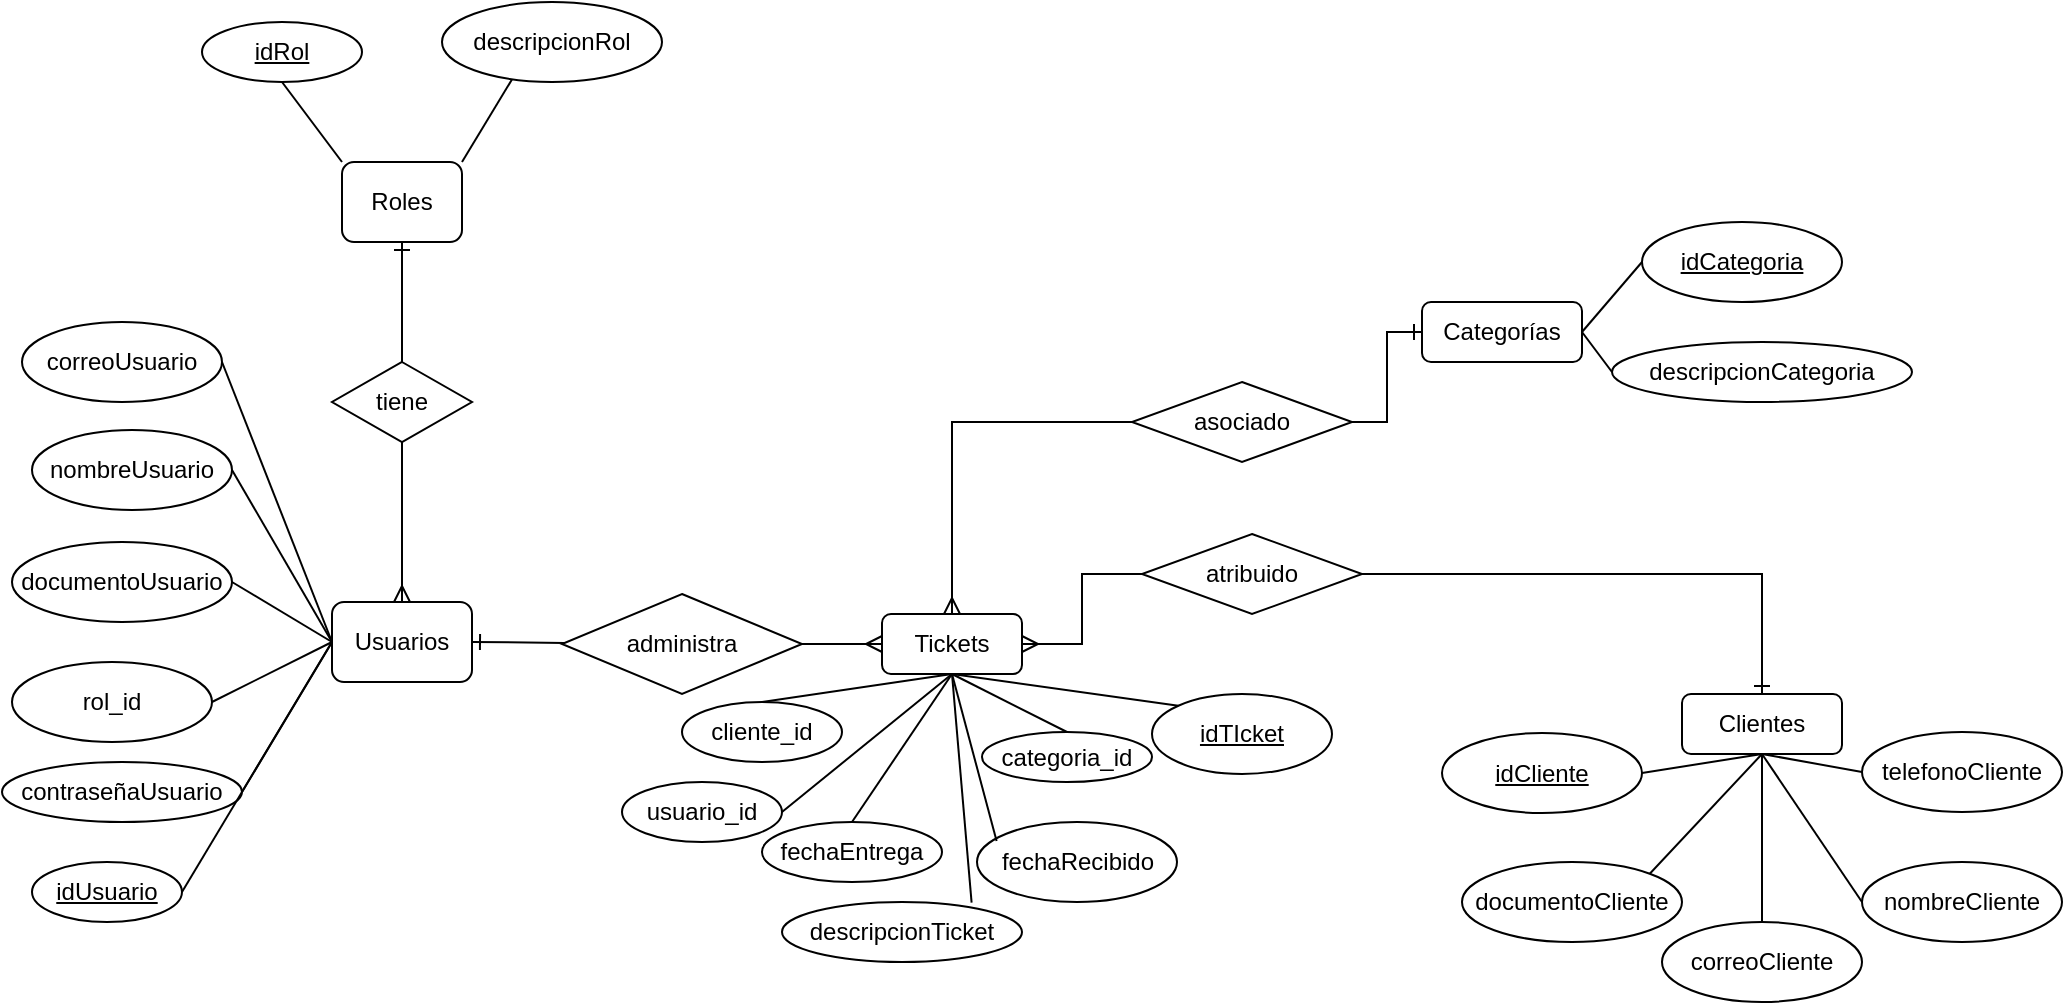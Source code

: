 <mxfile version="28.0.6">
  <diagram name="Página-1" id="txPRHYmsKgjHrLZpPKi9">
    <mxGraphModel dx="2625" dy="1429" grid="0" gridSize="10" guides="1" tooltips="1" connect="1" arrows="1" fold="1" page="1" pageScale="1" pageWidth="1169" pageHeight="827" math="0" shadow="0">
      <root>
        <mxCell id="0" />
        <mxCell id="1" parent="0" />
        <mxCell id="SaTmb7l_9GKVEBW_Qtbw-1" value="Roles" style="rounded=1;whiteSpace=wrap;html=1;" parent="1" vertex="1">
          <mxGeometry x="180" y="260" width="60" height="40" as="geometry" />
        </mxCell>
        <mxCell id="SaTmb7l_9GKVEBW_Qtbw-2" value="&lt;u&gt;idRol&lt;/u&gt;" style="ellipse;whiteSpace=wrap;html=1;" parent="1" vertex="1">
          <mxGeometry x="110" y="190" width="80" height="30" as="geometry" />
        </mxCell>
        <mxCell id="SaTmb7l_9GKVEBW_Qtbw-3" value="" style="endArrow=none;html=1;rounded=0;entryX=0.5;entryY=1;entryDx=0;entryDy=0;exitX=0;exitY=0;exitDx=0;exitDy=0;" parent="1" source="SaTmb7l_9GKVEBW_Qtbw-1" target="SaTmb7l_9GKVEBW_Qtbw-2" edge="1">
          <mxGeometry width="50" height="50" relative="1" as="geometry">
            <mxPoint x="60" y="340" as="sourcePoint" />
            <mxPoint x="110" y="290" as="targetPoint" />
          </mxGeometry>
        </mxCell>
        <mxCell id="SaTmb7l_9GKVEBW_Qtbw-4" value="descripcionRol" style="ellipse;whiteSpace=wrap;html=1;" parent="1" vertex="1">
          <mxGeometry x="230" y="180" width="110" height="40" as="geometry" />
        </mxCell>
        <mxCell id="SaTmb7l_9GKVEBW_Qtbw-5" value="" style="endArrow=none;html=1;rounded=0;entryX=1;entryY=0;entryDx=0;entryDy=0;exitX=0.318;exitY=0.968;exitDx=0;exitDy=0;exitPerimeter=0;" parent="1" source="SaTmb7l_9GKVEBW_Qtbw-4" target="SaTmb7l_9GKVEBW_Qtbw-1" edge="1">
          <mxGeometry width="50" height="50" relative="1" as="geometry">
            <mxPoint x="230" y="410" as="sourcePoint" />
            <mxPoint x="280" y="360" as="targetPoint" />
          </mxGeometry>
        </mxCell>
        <mxCell id="SaTmb7l_9GKVEBW_Qtbw-10" value="Usuarios" style="rounded=1;whiteSpace=wrap;html=1;" parent="1" vertex="1">
          <mxGeometry x="175" y="480" width="70" height="40" as="geometry" />
        </mxCell>
        <mxCell id="SaTmb7l_9GKVEBW_Qtbw-11" value="tiene" style="rhombus;whiteSpace=wrap;html=1;" parent="1" vertex="1">
          <mxGeometry x="175" y="360" width="70" height="40" as="geometry" />
        </mxCell>
        <mxCell id="SaTmb7l_9GKVEBW_Qtbw-12" value="" style="fontSize=12;html=1;endArrow=ERmany;rounded=0;entryX=0.5;entryY=0;entryDx=0;entryDy=0;exitX=0.5;exitY=1;exitDx=0;exitDy=0;" parent="1" source="SaTmb7l_9GKVEBW_Qtbw-11" target="SaTmb7l_9GKVEBW_Qtbw-10" edge="1">
          <mxGeometry width="100" height="100" relative="1" as="geometry">
            <mxPoint x="180" y="540" as="sourcePoint" />
            <mxPoint x="280" y="440" as="targetPoint" />
          </mxGeometry>
        </mxCell>
        <mxCell id="SaTmb7l_9GKVEBW_Qtbw-13" value="" style="fontSize=12;html=1;endArrow=ERone;endFill=1;rounded=0;entryX=0.5;entryY=1;entryDx=0;entryDy=0;" parent="1" source="SaTmb7l_9GKVEBW_Qtbw-11" target="SaTmb7l_9GKVEBW_Qtbw-1" edge="1">
          <mxGeometry width="100" height="100" relative="1" as="geometry">
            <mxPoint x="310" y="420" as="sourcePoint" />
            <mxPoint x="250" y="340" as="targetPoint" />
          </mxGeometry>
        </mxCell>
        <mxCell id="SaTmb7l_9GKVEBW_Qtbw-14" value="idUsuario" style="ellipse;whiteSpace=wrap;html=1;align=center;fontStyle=4;" parent="1" vertex="1">
          <mxGeometry x="25" y="610" width="75" height="30" as="geometry" />
        </mxCell>
        <mxCell id="SaTmb7l_9GKVEBW_Qtbw-15" value="rol_id" style="ellipse;whiteSpace=wrap;html=1;align=center;" parent="1" vertex="1">
          <mxGeometry x="15" y="510" width="100" height="40" as="geometry" />
        </mxCell>
        <mxCell id="SaTmb7l_9GKVEBW_Qtbw-16" value="correoUsuario" style="ellipse;whiteSpace=wrap;html=1;align=center;" parent="1" vertex="1">
          <mxGeometry x="20" y="340" width="100" height="40" as="geometry" />
        </mxCell>
        <mxCell id="SaTmb7l_9GKVEBW_Qtbw-17" value="documentoUsuario" style="ellipse;whiteSpace=wrap;html=1;align=center;" parent="1" vertex="1">
          <mxGeometry x="15" y="450" width="110" height="40" as="geometry" />
        </mxCell>
        <mxCell id="SaTmb7l_9GKVEBW_Qtbw-18" value="contraseñaUsuario" style="ellipse;whiteSpace=wrap;html=1;align=center;" parent="1" vertex="1">
          <mxGeometry x="10" y="560" width="120" height="30" as="geometry" />
        </mxCell>
        <mxCell id="SaTmb7l_9GKVEBW_Qtbw-19" value="&lt;u&gt;idTIcket&lt;/u&gt;" style="ellipse;whiteSpace=wrap;html=1;align=center;" parent="1" vertex="1">
          <mxGeometry x="585" y="526" width="90" height="40" as="geometry" />
        </mxCell>
        <mxCell id="SaTmb7l_9GKVEBW_Qtbw-20" value="nombreUsuario" style="ellipse;whiteSpace=wrap;html=1;align=center;" parent="1" vertex="1">
          <mxGeometry x="25" y="394" width="100" height="40" as="geometry" />
        </mxCell>
        <mxCell id="SaTmb7l_9GKVEBW_Qtbw-21" value="descripcionTicket" style="ellipse;whiteSpace=wrap;html=1;align=center;" parent="1" vertex="1">
          <mxGeometry x="400" y="630" width="120" height="30" as="geometry" />
        </mxCell>
        <mxCell id="SaTmb7l_9GKVEBW_Qtbw-22" value="" style="endArrow=none;html=1;rounded=0;entryX=0;entryY=0.5;entryDx=0;entryDy=0;exitX=1;exitY=0.5;exitDx=0;exitDy=0;" parent="1" source="SaTmb7l_9GKVEBW_Qtbw-15" target="SaTmb7l_9GKVEBW_Qtbw-10" edge="1">
          <mxGeometry width="50" height="50" relative="1" as="geometry">
            <mxPoint x="30" y="440" as="sourcePoint" />
            <mxPoint x="80" y="390" as="targetPoint" />
          </mxGeometry>
        </mxCell>
        <mxCell id="SaTmb7l_9GKVEBW_Qtbw-23" value="" style="endArrow=none;html=1;rounded=0;entryX=0;entryY=0.5;entryDx=0;entryDy=0;exitX=1;exitY=0.5;exitDx=0;exitDy=0;" parent="1" source="SaTmb7l_9GKVEBW_Qtbw-20" target="SaTmb7l_9GKVEBW_Qtbw-10" edge="1">
          <mxGeometry width="50" height="50" relative="1" as="geometry">
            <mxPoint x="140" y="580" as="sourcePoint" />
            <mxPoint x="190" y="530" as="targetPoint" />
          </mxGeometry>
        </mxCell>
        <mxCell id="SaTmb7l_9GKVEBW_Qtbw-24" value="" style="endArrow=none;html=1;rounded=0;entryX=0;entryY=0.5;entryDx=0;entryDy=0;exitX=1;exitY=0.5;exitDx=0;exitDy=0;" parent="1" source="SaTmb7l_9GKVEBW_Qtbw-17" target="SaTmb7l_9GKVEBW_Qtbw-10" edge="1">
          <mxGeometry width="50" height="50" relative="1" as="geometry">
            <mxPoint x="190" y="590" as="sourcePoint" />
            <mxPoint x="240" y="540" as="targetPoint" />
          </mxGeometry>
        </mxCell>
        <mxCell id="SaTmb7l_9GKVEBW_Qtbw-25" value="" style="endArrow=none;html=1;rounded=0;entryX=0;entryY=0.5;entryDx=0;entryDy=0;exitX=1;exitY=0.5;exitDx=0;exitDy=0;" parent="1" source="SaTmb7l_9GKVEBW_Qtbw-18" target="SaTmb7l_9GKVEBW_Qtbw-10" edge="1">
          <mxGeometry width="50" height="50" relative="1" as="geometry">
            <mxPoint x="130" y="670" as="sourcePoint" />
            <mxPoint x="180" y="620" as="targetPoint" />
          </mxGeometry>
        </mxCell>
        <mxCell id="SaTmb7l_9GKVEBW_Qtbw-26" value="" style="endArrow=none;html=1;rounded=0;entryX=0;entryY=0.5;entryDx=0;entryDy=0;exitX=1;exitY=0.5;exitDx=0;exitDy=0;" parent="1" source="SaTmb7l_9GKVEBW_Qtbw-14" target="SaTmb7l_9GKVEBW_Qtbw-10" edge="1">
          <mxGeometry width="50" height="50" relative="1" as="geometry">
            <mxPoint x="370" y="660" as="sourcePoint" />
            <mxPoint x="420" y="610" as="targetPoint" />
          </mxGeometry>
        </mxCell>
        <mxCell id="SaTmb7l_9GKVEBW_Qtbw-27" value="" style="endArrow=none;html=1;rounded=0;entryX=1;entryY=0.5;entryDx=0;entryDy=0;exitX=0;exitY=0.5;exitDx=0;exitDy=0;" parent="1" source="SaTmb7l_9GKVEBW_Qtbw-10" target="SaTmb7l_9GKVEBW_Qtbw-16" edge="1">
          <mxGeometry width="50" height="50" relative="1" as="geometry">
            <mxPoint x="240" y="480" as="sourcePoint" />
            <mxPoint x="290" y="430" as="targetPoint" />
          </mxGeometry>
        </mxCell>
        <mxCell id="SaTmb7l_9GKVEBW_Qtbw-28" value="Tickets" style="rounded=1;whiteSpace=wrap;html=1;direction=west;" parent="1" vertex="1">
          <mxGeometry x="450" y="486" width="70" height="30" as="geometry" />
        </mxCell>
        <mxCell id="SaTmb7l_9GKVEBW_Qtbw-29" value="administra" style="rhombus;whiteSpace=wrap;html=1;" parent="1" vertex="1">
          <mxGeometry x="290" y="476" width="120" height="50" as="geometry" />
        </mxCell>
        <mxCell id="MCarTXFx132W-c3fH0K--2" value="" style="fontSize=12;html=1;endArrow=ERmany;rounded=0;entryX=1;entryY=0.5;entryDx=0;entryDy=0;exitX=1;exitY=0.5;exitDx=0;exitDy=0;" parent="1" source="SaTmb7l_9GKVEBW_Qtbw-29" target="SaTmb7l_9GKVEBW_Qtbw-28" edge="1">
          <mxGeometry width="100" height="100" relative="1" as="geometry">
            <mxPoint x="230" y="616" as="sourcePoint" />
            <mxPoint x="310" y="696" as="targetPoint" />
          </mxGeometry>
        </mxCell>
        <mxCell id="MCarTXFx132W-c3fH0K--3" value="" style="fontSize=12;html=1;endArrow=ERone;endFill=1;rounded=0;entryX=1;entryY=0.5;entryDx=0;entryDy=0;" parent="1" source="SaTmb7l_9GKVEBW_Qtbw-29" target="SaTmb7l_9GKVEBW_Qtbw-10" edge="1">
          <mxGeometry width="100" height="100" relative="1" as="geometry">
            <mxPoint x="230" y="420" as="sourcePoint" />
            <mxPoint x="230" y="360" as="targetPoint" />
          </mxGeometry>
        </mxCell>
        <mxCell id="MCarTXFx132W-c3fH0K--4" value="cliente_id" style="ellipse;whiteSpace=wrap;html=1;align=center;" parent="1" vertex="1">
          <mxGeometry x="350" y="530" width="80" height="30" as="geometry" />
        </mxCell>
        <mxCell id="MCarTXFx132W-c3fH0K--5" value="correoCliente" style="ellipse;whiteSpace=wrap;html=1;align=center;" parent="1" vertex="1">
          <mxGeometry x="840" y="640" width="100" height="40" as="geometry" />
        </mxCell>
        <mxCell id="MCarTXFx132W-c3fH0K--6" value="categoria_id" style="ellipse;whiteSpace=wrap;html=1;align=center;" parent="1" vertex="1">
          <mxGeometry x="500" y="545" width="85" height="25" as="geometry" />
        </mxCell>
        <mxCell id="MCarTXFx132W-c3fH0K--7" value="usuario_id" style="ellipse;whiteSpace=wrap;html=1;align=center;" parent="1" vertex="1">
          <mxGeometry x="320" y="570" width="80" height="30" as="geometry" />
        </mxCell>
        <mxCell id="MCarTXFx132W-c3fH0K--8" value="documentoCliente" style="ellipse;whiteSpace=wrap;html=1;align=center;" parent="1" vertex="1">
          <mxGeometry x="740" y="610" width="110" height="40" as="geometry" />
        </mxCell>
        <mxCell id="MCarTXFx132W-c3fH0K--9" value="telefonoCliente" style="ellipse;whiteSpace=wrap;html=1;align=center;" parent="1" vertex="1">
          <mxGeometry x="940" y="545" width="100" height="40" as="geometry" />
        </mxCell>
        <mxCell id="MCarTXFx132W-c3fH0K--10" value="fechaEntrega" style="ellipse;whiteSpace=wrap;html=1;align=center;" parent="1" vertex="1">
          <mxGeometry x="390" y="590" width="90" height="30" as="geometry" />
        </mxCell>
        <mxCell id="MCarTXFx132W-c3fH0K--11" value="fechaRecibido" style="ellipse;whiteSpace=wrap;html=1;align=center;" parent="1" vertex="1">
          <mxGeometry x="497.5" y="590" width="100" height="40" as="geometry" />
        </mxCell>
        <mxCell id="MCarTXFx132W-c3fH0K--13" value="" style="endArrow=none;html=1;rounded=0;entryX=0.5;entryY=0;entryDx=0;entryDy=0;exitX=0.5;exitY=0;exitDx=0;exitDy=0;" parent="1" source="MCarTXFx132W-c3fH0K--4" target="SaTmb7l_9GKVEBW_Qtbw-28" edge="1">
          <mxGeometry width="50" height="50" relative="1" as="geometry">
            <mxPoint x="540" y="420" as="sourcePoint" />
            <mxPoint x="590" y="370" as="targetPoint" />
          </mxGeometry>
        </mxCell>
        <mxCell id="MCarTXFx132W-c3fH0K--14" value="" style="endArrow=none;html=1;rounded=0;entryX=0.5;entryY=0;entryDx=0;entryDy=0;exitX=0.5;exitY=0;exitDx=0;exitDy=0;" parent="1" source="MCarTXFx132W-c3fH0K--6" target="SaTmb7l_9GKVEBW_Qtbw-28" edge="1">
          <mxGeometry width="50" height="50" relative="1" as="geometry">
            <mxPoint x="680" y="430" as="sourcePoint" />
            <mxPoint x="730" y="380" as="targetPoint" />
          </mxGeometry>
        </mxCell>
        <mxCell id="MCarTXFx132W-c3fH0K--15" value="" style="endArrow=none;html=1;rounded=0;entryX=0.5;entryY=0;entryDx=0;entryDy=0;exitX=1;exitY=0.5;exitDx=0;exitDy=0;" parent="1" source="MCarTXFx132W-c3fH0K--7" target="SaTmb7l_9GKVEBW_Qtbw-28" edge="1">
          <mxGeometry width="50" height="50" relative="1" as="geometry">
            <mxPoint x="600" y="490" as="sourcePoint" />
            <mxPoint x="650" y="440" as="targetPoint" />
          </mxGeometry>
        </mxCell>
        <mxCell id="MCarTXFx132W-c3fH0K--16" value="" style="endArrow=none;html=1;rounded=0;entryX=0.5;entryY=0;entryDx=0;entryDy=0;exitX=0.5;exitY=0;exitDx=0;exitDy=0;" parent="1" source="MCarTXFx132W-c3fH0K--10" target="SaTmb7l_9GKVEBW_Qtbw-28" edge="1">
          <mxGeometry width="50" height="50" relative="1" as="geometry">
            <mxPoint x="770" y="480" as="sourcePoint" />
            <mxPoint x="820" y="430" as="targetPoint" />
          </mxGeometry>
        </mxCell>
        <mxCell id="MCarTXFx132W-c3fH0K--17" value="" style="endArrow=none;html=1;rounded=0;entryX=0.5;entryY=0;entryDx=0;entryDy=0;exitX=0.79;exitY=0.011;exitDx=0;exitDy=0;exitPerimeter=0;" parent="1" source="SaTmb7l_9GKVEBW_Qtbw-21" target="SaTmb7l_9GKVEBW_Qtbw-28" edge="1">
          <mxGeometry width="50" height="50" relative="1" as="geometry">
            <mxPoint x="820" y="420" as="sourcePoint" />
            <mxPoint x="870" y="370" as="targetPoint" />
          </mxGeometry>
        </mxCell>
        <mxCell id="MCarTXFx132W-c3fH0K--18" value="" style="endArrow=none;html=1;rounded=0;entryX=0.5;entryY=0;entryDx=0;entryDy=0;exitX=0.098;exitY=0.238;exitDx=0;exitDy=0;exitPerimeter=0;" parent="1" source="MCarTXFx132W-c3fH0K--11" target="SaTmb7l_9GKVEBW_Qtbw-28" edge="1">
          <mxGeometry width="50" height="50" relative="1" as="geometry">
            <mxPoint x="790" y="450" as="sourcePoint" />
            <mxPoint x="840" y="400" as="targetPoint" />
          </mxGeometry>
        </mxCell>
        <mxCell id="MCarTXFx132W-c3fH0K--19" value="" style="endArrow=none;html=1;rounded=0;entryX=0.5;entryY=0;entryDx=0;entryDy=0;exitX=0;exitY=0;exitDx=0;exitDy=0;" parent="1" source="SaTmb7l_9GKVEBW_Qtbw-19" target="SaTmb7l_9GKVEBW_Qtbw-28" edge="1">
          <mxGeometry width="50" height="50" relative="1" as="geometry">
            <mxPoint x="600" y="450" as="sourcePoint" />
            <mxPoint x="650" y="400" as="targetPoint" />
          </mxGeometry>
        </mxCell>
        <mxCell id="MCarTXFx132W-c3fH0K--24" value="&lt;u&gt;idCliente&lt;/u&gt;" style="ellipse;whiteSpace=wrap;html=1;align=center;" parent="1" vertex="1">
          <mxGeometry x="730" y="545.5" width="100" height="40" as="geometry" />
        </mxCell>
        <mxCell id="MCarTXFx132W-c3fH0K--25" value="&lt;u&gt;idCategoria&lt;/u&gt;" style="ellipse;whiteSpace=wrap;html=1;align=center;" parent="1" vertex="1">
          <mxGeometry x="830" y="290" width="100" height="40" as="geometry" />
        </mxCell>
        <mxCell id="MCarTXFx132W-c3fH0K--26" value="nombreCliente" style="ellipse;whiteSpace=wrap;html=1;align=center;" parent="1" vertex="1">
          <mxGeometry x="940" y="610" width="100" height="40" as="geometry" />
        </mxCell>
        <mxCell id="MCarTXFx132W-c3fH0K--30" value="Clientes" style="rounded=1;whiteSpace=wrap;html=1;" parent="1" vertex="1">
          <mxGeometry x="850" y="526" width="80" height="30" as="geometry" />
        </mxCell>
        <mxCell id="MCarTXFx132W-c3fH0K--31" value="Categorías" style="rounded=1;whiteSpace=wrap;html=1;" parent="1" vertex="1">
          <mxGeometry x="720" y="330" width="80" height="30" as="geometry" />
        </mxCell>
        <mxCell id="MCarTXFx132W-c3fH0K--32" value="atribuido" style="rhombus;whiteSpace=wrap;html=1;" parent="1" vertex="1">
          <mxGeometry x="580" y="446" width="110" height="40" as="geometry" />
        </mxCell>
        <mxCell id="MCarTXFx132W-c3fH0K--33" value="asociado" style="rhombus;whiteSpace=wrap;html=1;" parent="1" vertex="1">
          <mxGeometry x="575" y="370" width="110" height="40" as="geometry" />
        </mxCell>
        <mxCell id="MCarTXFx132W-c3fH0K--34" value="" style="edgeStyle=entityRelationEdgeStyle;fontSize=12;html=1;endArrow=ERmany;rounded=0;entryX=0;entryY=0.5;entryDx=0;entryDy=0;exitX=0;exitY=0.5;exitDx=0;exitDy=0;" parent="1" source="MCarTXFx132W-c3fH0K--32" target="SaTmb7l_9GKVEBW_Qtbw-28" edge="1">
          <mxGeometry width="100" height="100" relative="1" as="geometry">
            <mxPoint x="430" y="470" as="sourcePoint" />
            <mxPoint x="530" y="370" as="targetPoint" />
          </mxGeometry>
        </mxCell>
        <mxCell id="MCarTXFx132W-c3fH0K--36" value="" style="edgeStyle=orthogonalEdgeStyle;fontSize=12;html=1;endArrow=ERmany;rounded=0;entryX=0.5;entryY=1;entryDx=0;entryDy=0;exitX=0;exitY=0.5;exitDx=0;exitDy=0;" parent="1" source="MCarTXFx132W-c3fH0K--33" target="SaTmb7l_9GKVEBW_Qtbw-28" edge="1">
          <mxGeometry width="100" height="100" relative="1" as="geometry">
            <mxPoint x="440" y="380" as="sourcePoint" />
            <mxPoint x="380" y="415" as="targetPoint" />
          </mxGeometry>
        </mxCell>
        <mxCell id="MCarTXFx132W-c3fH0K--37" value="" style="edgeStyle=orthogonalEdgeStyle;fontSize=12;html=1;endArrow=ERone;endFill=1;rounded=0;entryX=0;entryY=0.5;entryDx=0;entryDy=0;exitX=1;exitY=0.5;exitDx=0;exitDy=0;" parent="1" source="MCarTXFx132W-c3fH0K--33" target="MCarTXFx132W-c3fH0K--31" edge="1">
          <mxGeometry width="100" height="100" relative="1" as="geometry">
            <mxPoint x="630" y="760" as="sourcePoint" />
            <mxPoint x="730" y="660" as="targetPoint" />
          </mxGeometry>
        </mxCell>
        <mxCell id="MCarTXFx132W-c3fH0K--38" value="" style="edgeStyle=orthogonalEdgeStyle;fontSize=12;html=1;endArrow=ERone;endFill=1;rounded=0;entryX=0.5;entryY=0;entryDx=0;entryDy=0;exitX=1;exitY=0.5;exitDx=0;exitDy=0;" parent="1" source="MCarTXFx132W-c3fH0K--32" target="MCarTXFx132W-c3fH0K--30" edge="1">
          <mxGeometry width="100" height="100" relative="1" as="geometry">
            <mxPoint x="800" y="515" as="sourcePoint" />
            <mxPoint x="835" y="470" as="targetPoint" />
          </mxGeometry>
        </mxCell>
        <mxCell id="MCarTXFx132W-c3fH0K--39" value="" style="endArrow=none;html=1;rounded=0;entryX=0.5;entryY=1;entryDx=0;entryDy=0;exitX=1;exitY=0.5;exitDx=0;exitDy=0;" parent="1" source="MCarTXFx132W-c3fH0K--24" target="MCarTXFx132W-c3fH0K--30" edge="1">
          <mxGeometry width="50" height="50" relative="1" as="geometry">
            <mxPoint x="750" y="790" as="sourcePoint" />
            <mxPoint x="800" y="740" as="targetPoint" />
          </mxGeometry>
        </mxCell>
        <mxCell id="MCarTXFx132W-c3fH0K--40" value="" style="endArrow=none;html=1;rounded=0;entryX=0.5;entryY=1;entryDx=0;entryDy=0;exitX=1;exitY=0;exitDx=0;exitDy=0;" parent="1" source="MCarTXFx132W-c3fH0K--8" target="MCarTXFx132W-c3fH0K--30" edge="1">
          <mxGeometry width="50" height="50" relative="1" as="geometry">
            <mxPoint x="900" y="770" as="sourcePoint" />
            <mxPoint x="950" y="720" as="targetPoint" />
          </mxGeometry>
        </mxCell>
        <mxCell id="MCarTXFx132W-c3fH0K--41" value="" style="endArrow=none;html=1;rounded=0;entryX=0.5;entryY=1;entryDx=0;entryDy=0;exitX=0.5;exitY=0;exitDx=0;exitDy=0;" parent="1" source="MCarTXFx132W-c3fH0K--5" target="MCarTXFx132W-c3fH0K--30" edge="1">
          <mxGeometry width="50" height="50" relative="1" as="geometry">
            <mxPoint x="720" y="800" as="sourcePoint" />
            <mxPoint x="770" y="750" as="targetPoint" />
          </mxGeometry>
        </mxCell>
        <mxCell id="MCarTXFx132W-c3fH0K--42" value="" style="endArrow=none;html=1;rounded=0;entryX=0.5;entryY=1;entryDx=0;entryDy=0;exitX=0;exitY=0.5;exitDx=0;exitDy=0;" parent="1" source="MCarTXFx132W-c3fH0K--9" target="MCarTXFx132W-c3fH0K--30" edge="1">
          <mxGeometry width="50" height="50" relative="1" as="geometry">
            <mxPoint x="900" y="640" as="sourcePoint" />
            <mxPoint x="950" y="590" as="targetPoint" />
          </mxGeometry>
        </mxCell>
        <mxCell id="MCarTXFx132W-c3fH0K--43" value="" style="endArrow=none;html=1;rounded=0;entryX=0.5;entryY=1;entryDx=0;entryDy=0;exitX=0;exitY=0.5;exitDx=0;exitDy=0;" parent="1" source="MCarTXFx132W-c3fH0K--26" target="MCarTXFx132W-c3fH0K--30" edge="1">
          <mxGeometry width="50" height="50" relative="1" as="geometry">
            <mxPoint x="880" y="770" as="sourcePoint" />
            <mxPoint x="930" y="720" as="targetPoint" />
          </mxGeometry>
        </mxCell>
        <mxCell id="MCarTXFx132W-c3fH0K--44" value="descripcionCategoria" style="ellipse;whiteSpace=wrap;html=1;align=center;" parent="1" vertex="1">
          <mxGeometry x="815" y="350" width="150" height="30" as="geometry" />
        </mxCell>
        <mxCell id="MCarTXFx132W-c3fH0K--45" value="" style="endArrow=none;html=1;rounded=0;entryX=0;entryY=0.5;entryDx=0;entryDy=0;exitX=1;exitY=0.5;exitDx=0;exitDy=0;" parent="1" source="MCarTXFx132W-c3fH0K--31" target="MCarTXFx132W-c3fH0K--25" edge="1">
          <mxGeometry width="50" height="50" relative="1" as="geometry">
            <mxPoint x="630" y="300" as="sourcePoint" />
            <mxPoint x="680" y="250" as="targetPoint" />
          </mxGeometry>
        </mxCell>
        <mxCell id="MCarTXFx132W-c3fH0K--47" value="" style="endArrow=none;html=1;rounded=0;entryX=0;entryY=0.5;entryDx=0;entryDy=0;exitX=1;exitY=0.5;exitDx=0;exitDy=0;" parent="1" source="MCarTXFx132W-c3fH0K--31" target="MCarTXFx132W-c3fH0K--44" edge="1">
          <mxGeometry width="50" height="50" relative="1" as="geometry">
            <mxPoint x="790" y="235" as="sourcePoint" />
            <mxPoint x="820" y="190" as="targetPoint" />
          </mxGeometry>
        </mxCell>
      </root>
    </mxGraphModel>
  </diagram>
</mxfile>

